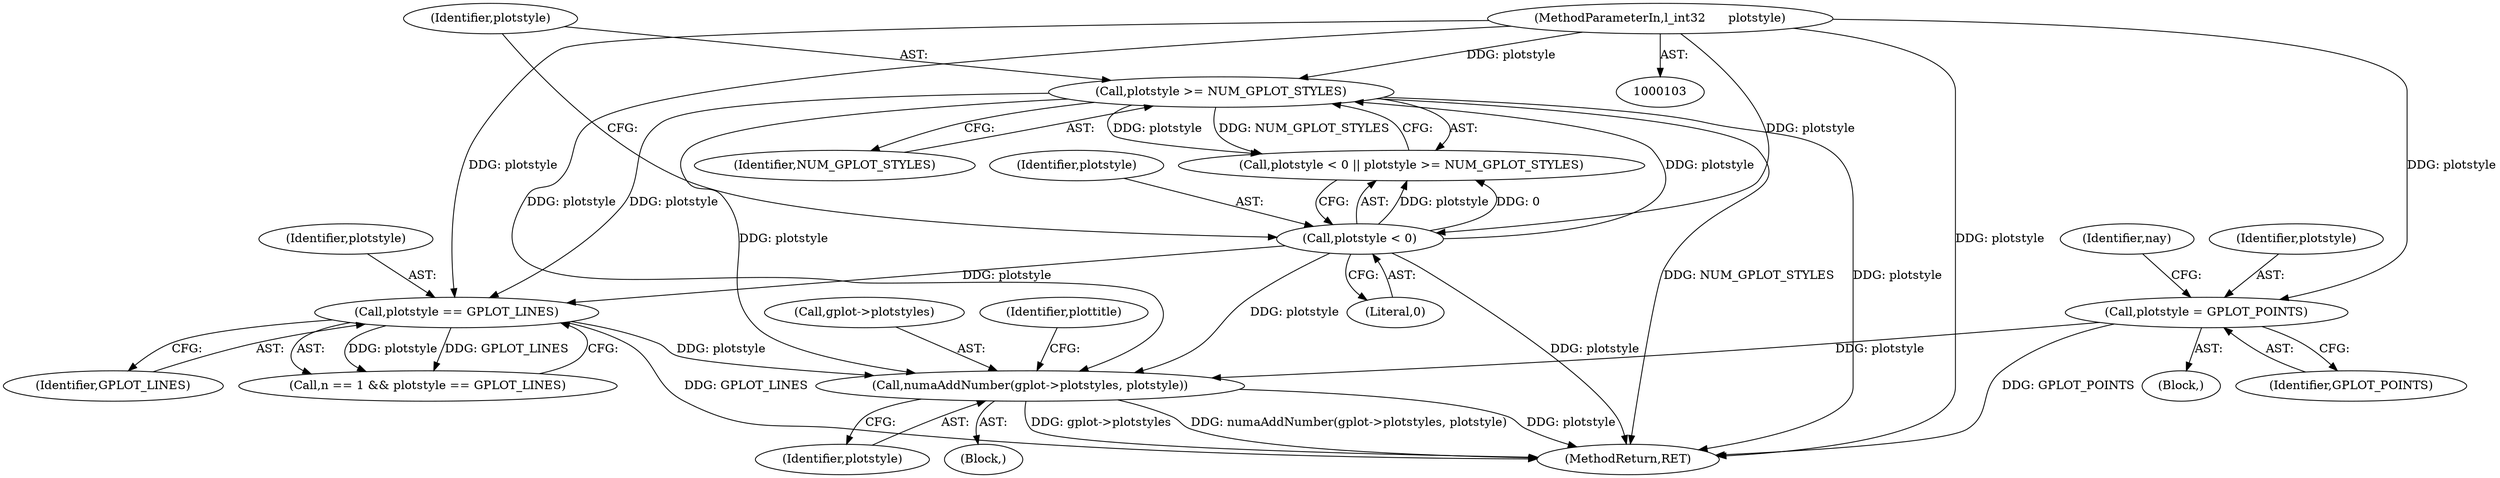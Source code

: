 digraph "0_leptonica_ee301cb2029db8a6289c5295daa42bba7715e99a_0@pointer" {
"1000200" [label="(Call,numaAddNumber(gplot->plotstyles, plotstyle))"];
"1000184" [label="(Call,plotstyle == GPLOT_LINES)"];
"1000147" [label="(Call,plotstyle >= NUM_GPLOT_STYLES)"];
"1000144" [label="(Call,plotstyle < 0)"];
"1000107" [label="(MethodParameterIn,l_int32      plotstyle)"];
"1000191" [label="(Call,plotstyle = GPLOT_POINTS)"];
"1000204" [label="(Identifier,plotstyle)"];
"1000191" [label="(Call,plotstyle = GPLOT_POINTS)"];
"1000149" [label="(Identifier,NUM_GPLOT_STYLES)"];
"1000180" [label="(Call,n == 1 && plotstyle == GPLOT_LINES)"];
"1000195" [label="(Identifier,nay)"];
"1000201" [label="(Call,gplot->plotstyles)"];
"1000193" [label="(Identifier,GPLOT_POINTS)"];
"1000306" [label="(MethodReturn,RET)"];
"1000146" [label="(Literal,0)"];
"1000144" [label="(Call,plotstyle < 0)"];
"1000145" [label="(Identifier,plotstyle)"];
"1000200" [label="(Call,numaAddNumber(gplot->plotstyles, plotstyle))"];
"1000109" [label="(Block,)"];
"1000187" [label="(Block,)"];
"1000148" [label="(Identifier,plotstyle)"];
"1000192" [label="(Identifier,plotstyle)"];
"1000184" [label="(Call,plotstyle == GPLOT_LINES)"];
"1000147" [label="(Call,plotstyle >= NUM_GPLOT_STYLES)"];
"1000185" [label="(Identifier,plotstyle)"];
"1000206" [label="(Identifier,plottitle)"];
"1000143" [label="(Call,plotstyle < 0 || plotstyle >= NUM_GPLOT_STYLES)"];
"1000186" [label="(Identifier,GPLOT_LINES)"];
"1000107" [label="(MethodParameterIn,l_int32      plotstyle)"];
"1000200" -> "1000109"  [label="AST: "];
"1000200" -> "1000204"  [label="CFG: "];
"1000201" -> "1000200"  [label="AST: "];
"1000204" -> "1000200"  [label="AST: "];
"1000206" -> "1000200"  [label="CFG: "];
"1000200" -> "1000306"  [label="DDG: gplot->plotstyles"];
"1000200" -> "1000306"  [label="DDG: numaAddNumber(gplot->plotstyles, plotstyle)"];
"1000200" -> "1000306"  [label="DDG: plotstyle"];
"1000184" -> "1000200"  [label="DDG: plotstyle"];
"1000147" -> "1000200"  [label="DDG: plotstyle"];
"1000144" -> "1000200"  [label="DDG: plotstyle"];
"1000191" -> "1000200"  [label="DDG: plotstyle"];
"1000107" -> "1000200"  [label="DDG: plotstyle"];
"1000184" -> "1000180"  [label="AST: "];
"1000184" -> "1000186"  [label="CFG: "];
"1000185" -> "1000184"  [label="AST: "];
"1000186" -> "1000184"  [label="AST: "];
"1000180" -> "1000184"  [label="CFG: "];
"1000184" -> "1000306"  [label="DDG: GPLOT_LINES"];
"1000184" -> "1000180"  [label="DDG: plotstyle"];
"1000184" -> "1000180"  [label="DDG: GPLOT_LINES"];
"1000147" -> "1000184"  [label="DDG: plotstyle"];
"1000144" -> "1000184"  [label="DDG: plotstyle"];
"1000107" -> "1000184"  [label="DDG: plotstyle"];
"1000147" -> "1000143"  [label="AST: "];
"1000147" -> "1000149"  [label="CFG: "];
"1000148" -> "1000147"  [label="AST: "];
"1000149" -> "1000147"  [label="AST: "];
"1000143" -> "1000147"  [label="CFG: "];
"1000147" -> "1000306"  [label="DDG: NUM_GPLOT_STYLES"];
"1000147" -> "1000306"  [label="DDG: plotstyle"];
"1000147" -> "1000143"  [label="DDG: plotstyle"];
"1000147" -> "1000143"  [label="DDG: NUM_GPLOT_STYLES"];
"1000144" -> "1000147"  [label="DDG: plotstyle"];
"1000107" -> "1000147"  [label="DDG: plotstyle"];
"1000144" -> "1000143"  [label="AST: "];
"1000144" -> "1000146"  [label="CFG: "];
"1000145" -> "1000144"  [label="AST: "];
"1000146" -> "1000144"  [label="AST: "];
"1000148" -> "1000144"  [label="CFG: "];
"1000143" -> "1000144"  [label="CFG: "];
"1000144" -> "1000306"  [label="DDG: plotstyle"];
"1000144" -> "1000143"  [label="DDG: plotstyle"];
"1000144" -> "1000143"  [label="DDG: 0"];
"1000107" -> "1000144"  [label="DDG: plotstyle"];
"1000107" -> "1000103"  [label="AST: "];
"1000107" -> "1000306"  [label="DDG: plotstyle"];
"1000107" -> "1000191"  [label="DDG: plotstyle"];
"1000191" -> "1000187"  [label="AST: "];
"1000191" -> "1000193"  [label="CFG: "];
"1000192" -> "1000191"  [label="AST: "];
"1000193" -> "1000191"  [label="AST: "];
"1000195" -> "1000191"  [label="CFG: "];
"1000191" -> "1000306"  [label="DDG: GPLOT_POINTS"];
}
